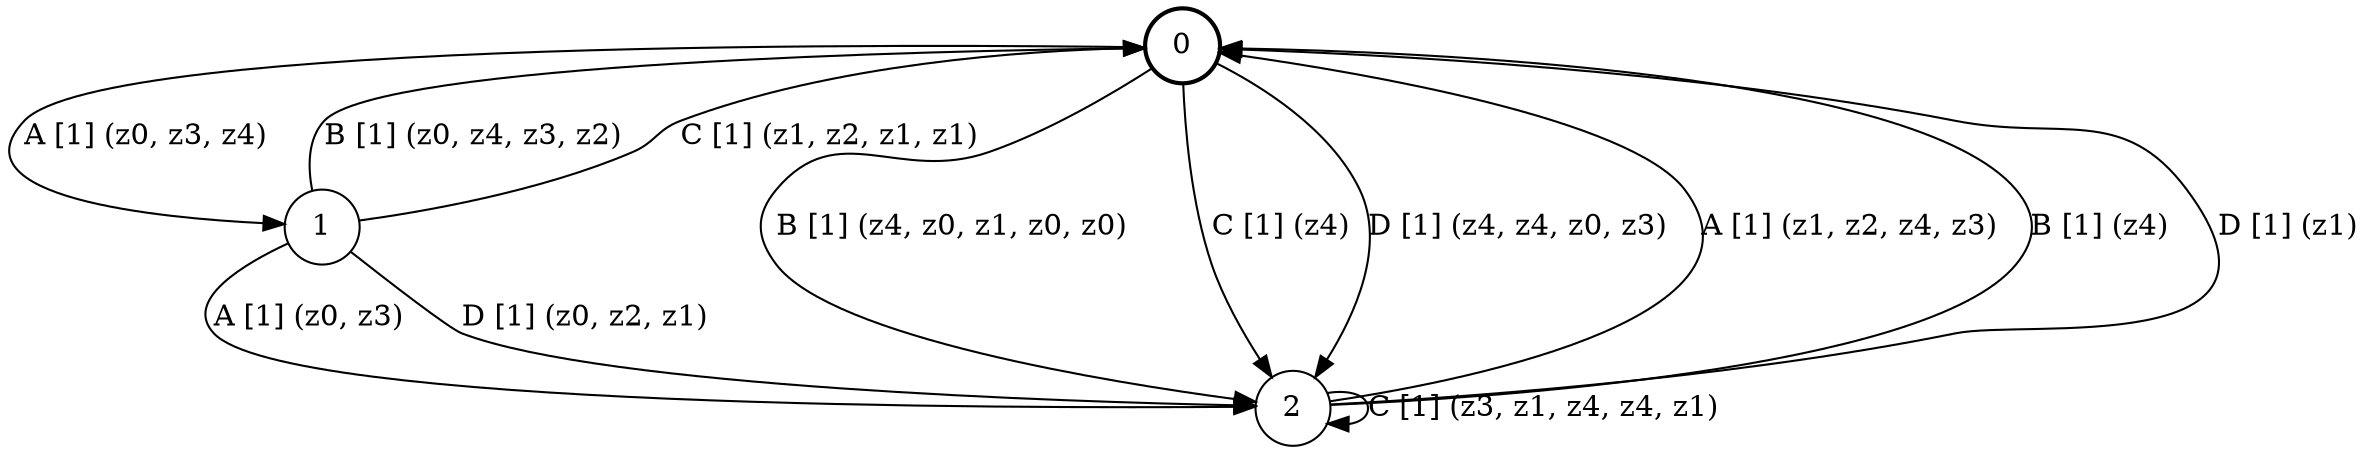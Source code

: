 # generated file, don't try to modify
# command: dot -Tpng <filename> > tree.png
digraph Automaton {
    node [shape = circle];
    0 [style = "bold"];
    0 -> 1 [label = "A [1] (z0, z3, z4) "];
    0 -> 2 [label = "B [1] (z4, z0, z1, z0, z0) "];
    0 -> 2 [label = "C [1] (z4) "];
    0 -> 2 [label = "D [1] (z4, z4, z0, z3) "];
    1 -> 2 [label = "A [1] (z0, z3) "];
    1 -> 0 [label = "B [1] (z0, z4, z3, z2) "];
    1 -> 0 [label = "C [1] (z1, z2, z1, z1) "];
    1 -> 2 [label = "D [1] (z0, z2, z1) "];
    2 -> 0 [label = "A [1] (z1, z2, z4, z3) "];
    2 -> 0 [label = "B [1] (z4) "];
    2 -> 2 [label = "C [1] (z3, z1, z4, z4, z1) "];
    2 -> 0 [label = "D [1] (z1) "];
}
